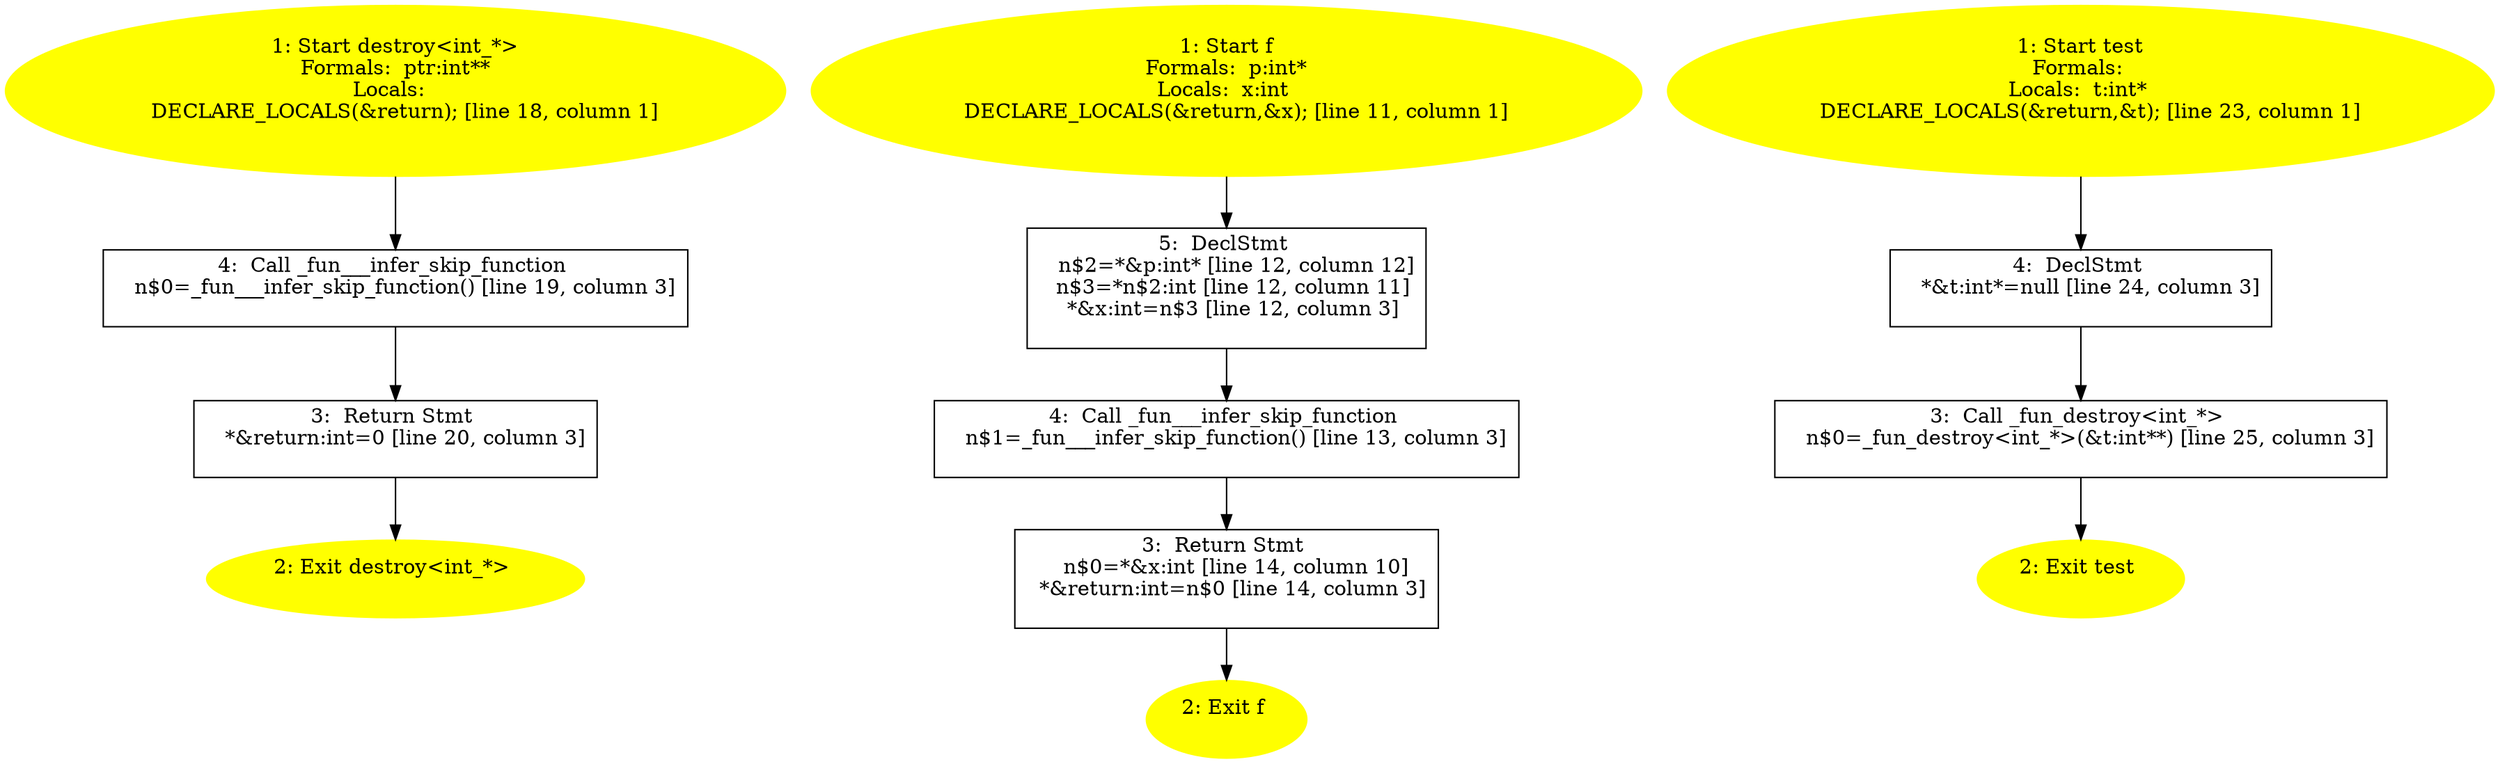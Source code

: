 /* @generated */
digraph cfg {
"destroy<int_*>#14082686937760238422.8268959c48dc929d419568bc99a6b97b_1" [label="1: Start destroy<int_*>\nFormals:  ptr:int**\nLocals:  \n   DECLARE_LOCALS(&return); [line 18, column 1]\n " color=yellow style=filled]
	

	 "destroy<int_*>#14082686937760238422.8268959c48dc929d419568bc99a6b97b_1" -> "destroy<int_*>#14082686937760238422.8268959c48dc929d419568bc99a6b97b_4" ;
"destroy<int_*>#14082686937760238422.8268959c48dc929d419568bc99a6b97b_2" [label="2: Exit destroy<int_*> \n  " color=yellow style=filled]
	

"destroy<int_*>#14082686937760238422.8268959c48dc929d419568bc99a6b97b_3" [label="3:  Return Stmt \n   *&return:int=0 [line 20, column 3]\n " shape="box"]
	

	 "destroy<int_*>#14082686937760238422.8268959c48dc929d419568bc99a6b97b_3" -> "destroy<int_*>#14082686937760238422.8268959c48dc929d419568bc99a6b97b_2" ;
"destroy<int_*>#14082686937760238422.8268959c48dc929d419568bc99a6b97b_4" [label="4:  Call _fun___infer_skip_function \n   n$0=_fun___infer_skip_function() [line 19, column 3]\n " shape="box"]
	

	 "destroy<int_*>#14082686937760238422.8268959c48dc929d419568bc99a6b97b_4" -> "destroy<int_*>#14082686937760238422.8268959c48dc929d419568bc99a6b97b_3" ;
"f#10188173399311638112.8cffce40f5525757e791edeba0985326_1" [label="1: Start f\nFormals:  p:int*\nLocals:  x:int \n   DECLARE_LOCALS(&return,&x); [line 11, column 1]\n " color=yellow style=filled]
	

	 "f#10188173399311638112.8cffce40f5525757e791edeba0985326_1" -> "f#10188173399311638112.8cffce40f5525757e791edeba0985326_5" ;
"f#10188173399311638112.8cffce40f5525757e791edeba0985326_2" [label="2: Exit f \n  " color=yellow style=filled]
	

"f#10188173399311638112.8cffce40f5525757e791edeba0985326_3" [label="3:  Return Stmt \n   n$0=*&x:int [line 14, column 10]\n  *&return:int=n$0 [line 14, column 3]\n " shape="box"]
	

	 "f#10188173399311638112.8cffce40f5525757e791edeba0985326_3" -> "f#10188173399311638112.8cffce40f5525757e791edeba0985326_2" ;
"f#10188173399311638112.8cffce40f5525757e791edeba0985326_4" [label="4:  Call _fun___infer_skip_function \n   n$1=_fun___infer_skip_function() [line 13, column 3]\n " shape="box"]
	

	 "f#10188173399311638112.8cffce40f5525757e791edeba0985326_4" -> "f#10188173399311638112.8cffce40f5525757e791edeba0985326_3" ;
"f#10188173399311638112.8cffce40f5525757e791edeba0985326_5" [label="5:  DeclStmt \n   n$2=*&p:int* [line 12, column 12]\n  n$3=*n$2:int [line 12, column 11]\n  *&x:int=n$3 [line 12, column 3]\n " shape="box"]
	

	 "f#10188173399311638112.8cffce40f5525757e791edeba0985326_5" -> "f#10188173399311638112.8cffce40f5525757e791edeba0985326_4" ;
"test#18241244337164948030.afc14f193ad97442f67ac7183be789bc_1" [label="1: Start test\nFormals: \nLocals:  t:int* \n   DECLARE_LOCALS(&return,&t); [line 23, column 1]\n " color=yellow style=filled]
	

	 "test#18241244337164948030.afc14f193ad97442f67ac7183be789bc_1" -> "test#18241244337164948030.afc14f193ad97442f67ac7183be789bc_4" ;
"test#18241244337164948030.afc14f193ad97442f67ac7183be789bc_2" [label="2: Exit test \n  " color=yellow style=filled]
	

"test#18241244337164948030.afc14f193ad97442f67ac7183be789bc_3" [label="3:  Call _fun_destroy<int_*> \n   n$0=_fun_destroy<int_*>(&t:int**) [line 25, column 3]\n " shape="box"]
	

	 "test#18241244337164948030.afc14f193ad97442f67ac7183be789bc_3" -> "test#18241244337164948030.afc14f193ad97442f67ac7183be789bc_2" ;
"test#18241244337164948030.afc14f193ad97442f67ac7183be789bc_4" [label="4:  DeclStmt \n   *&t:int*=null [line 24, column 3]\n " shape="box"]
	

	 "test#18241244337164948030.afc14f193ad97442f67ac7183be789bc_4" -> "test#18241244337164948030.afc14f193ad97442f67ac7183be789bc_3" ;
}

